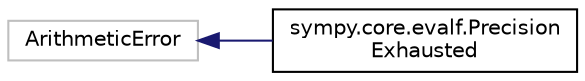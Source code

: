 digraph "Graphical Class Hierarchy"
{
 // LATEX_PDF_SIZE
  edge [fontname="Helvetica",fontsize="10",labelfontname="Helvetica",labelfontsize="10"];
  node [fontname="Helvetica",fontsize="10",shape=record];
  rankdir="LR";
  Node1768 [label="ArithmeticError",height=0.2,width=0.4,color="grey75", fillcolor="white", style="filled",tooltip=" "];
  Node1768 -> Node0 [dir="back",color="midnightblue",fontsize="10",style="solid",fontname="Helvetica"];
  Node0 [label="sympy.core.evalf.Precision\lExhausted",height=0.2,width=0.4,color="black", fillcolor="white", style="filled",URL="$classsympy_1_1core_1_1evalf_1_1PrecisionExhausted.html",tooltip=" "];
}
